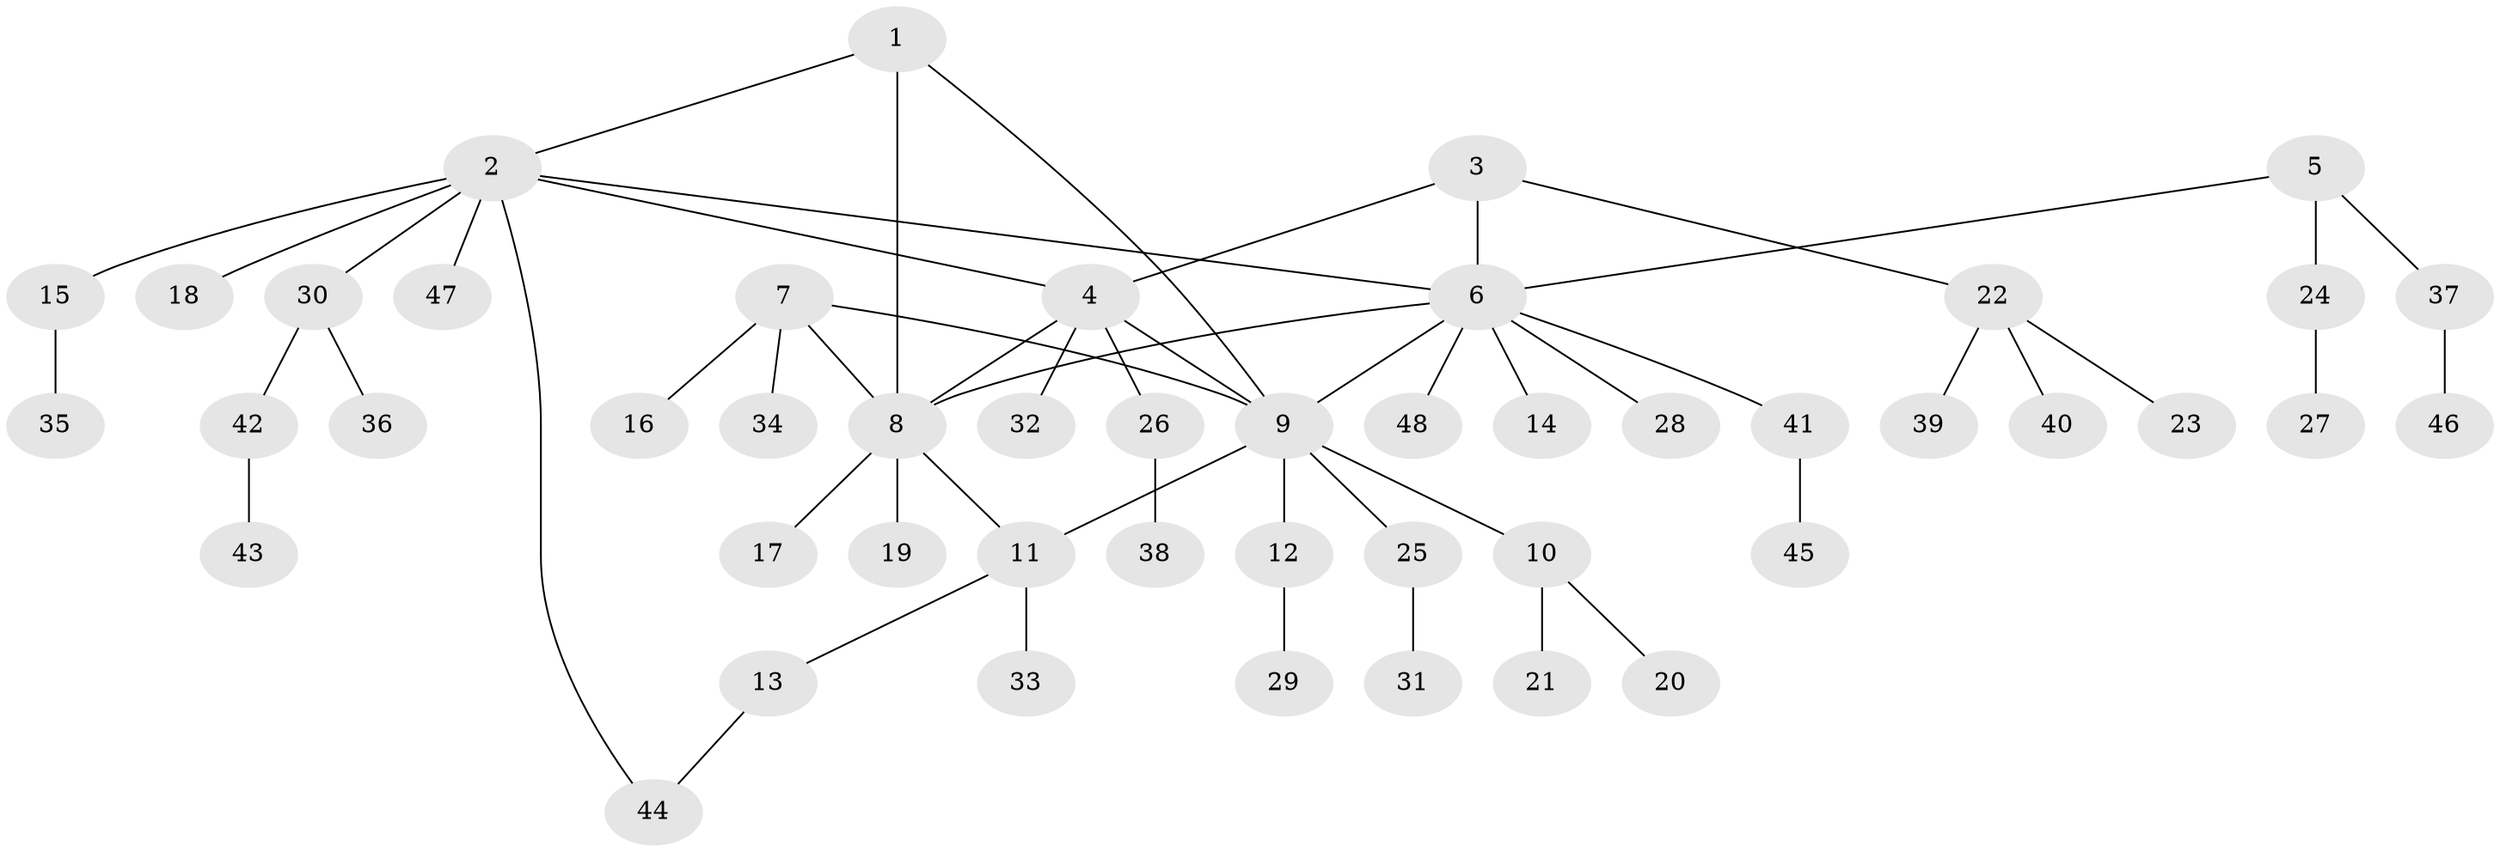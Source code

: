 // Generated by graph-tools (version 1.1) at 2025/15/03/09/25 04:15:50]
// undirected, 48 vertices, 55 edges
graph export_dot {
graph [start="1"]
  node [color=gray90,style=filled];
  1;
  2;
  3;
  4;
  5;
  6;
  7;
  8;
  9;
  10;
  11;
  12;
  13;
  14;
  15;
  16;
  17;
  18;
  19;
  20;
  21;
  22;
  23;
  24;
  25;
  26;
  27;
  28;
  29;
  30;
  31;
  32;
  33;
  34;
  35;
  36;
  37;
  38;
  39;
  40;
  41;
  42;
  43;
  44;
  45;
  46;
  47;
  48;
  1 -- 2;
  1 -- 8;
  1 -- 9;
  2 -- 4;
  2 -- 6;
  2 -- 15;
  2 -- 18;
  2 -- 30;
  2 -- 44;
  2 -- 47;
  3 -- 4;
  3 -- 6;
  3 -- 22;
  4 -- 8;
  4 -- 9;
  4 -- 26;
  4 -- 32;
  5 -- 6;
  5 -- 24;
  5 -- 37;
  6 -- 8;
  6 -- 9;
  6 -- 14;
  6 -- 28;
  6 -- 41;
  6 -- 48;
  7 -- 8;
  7 -- 9;
  7 -- 16;
  7 -- 34;
  8 -- 11;
  8 -- 17;
  8 -- 19;
  9 -- 10;
  9 -- 11;
  9 -- 12;
  9 -- 25;
  10 -- 20;
  10 -- 21;
  11 -- 13;
  11 -- 33;
  12 -- 29;
  13 -- 44;
  15 -- 35;
  22 -- 23;
  22 -- 39;
  22 -- 40;
  24 -- 27;
  25 -- 31;
  26 -- 38;
  30 -- 36;
  30 -- 42;
  37 -- 46;
  41 -- 45;
  42 -- 43;
}

